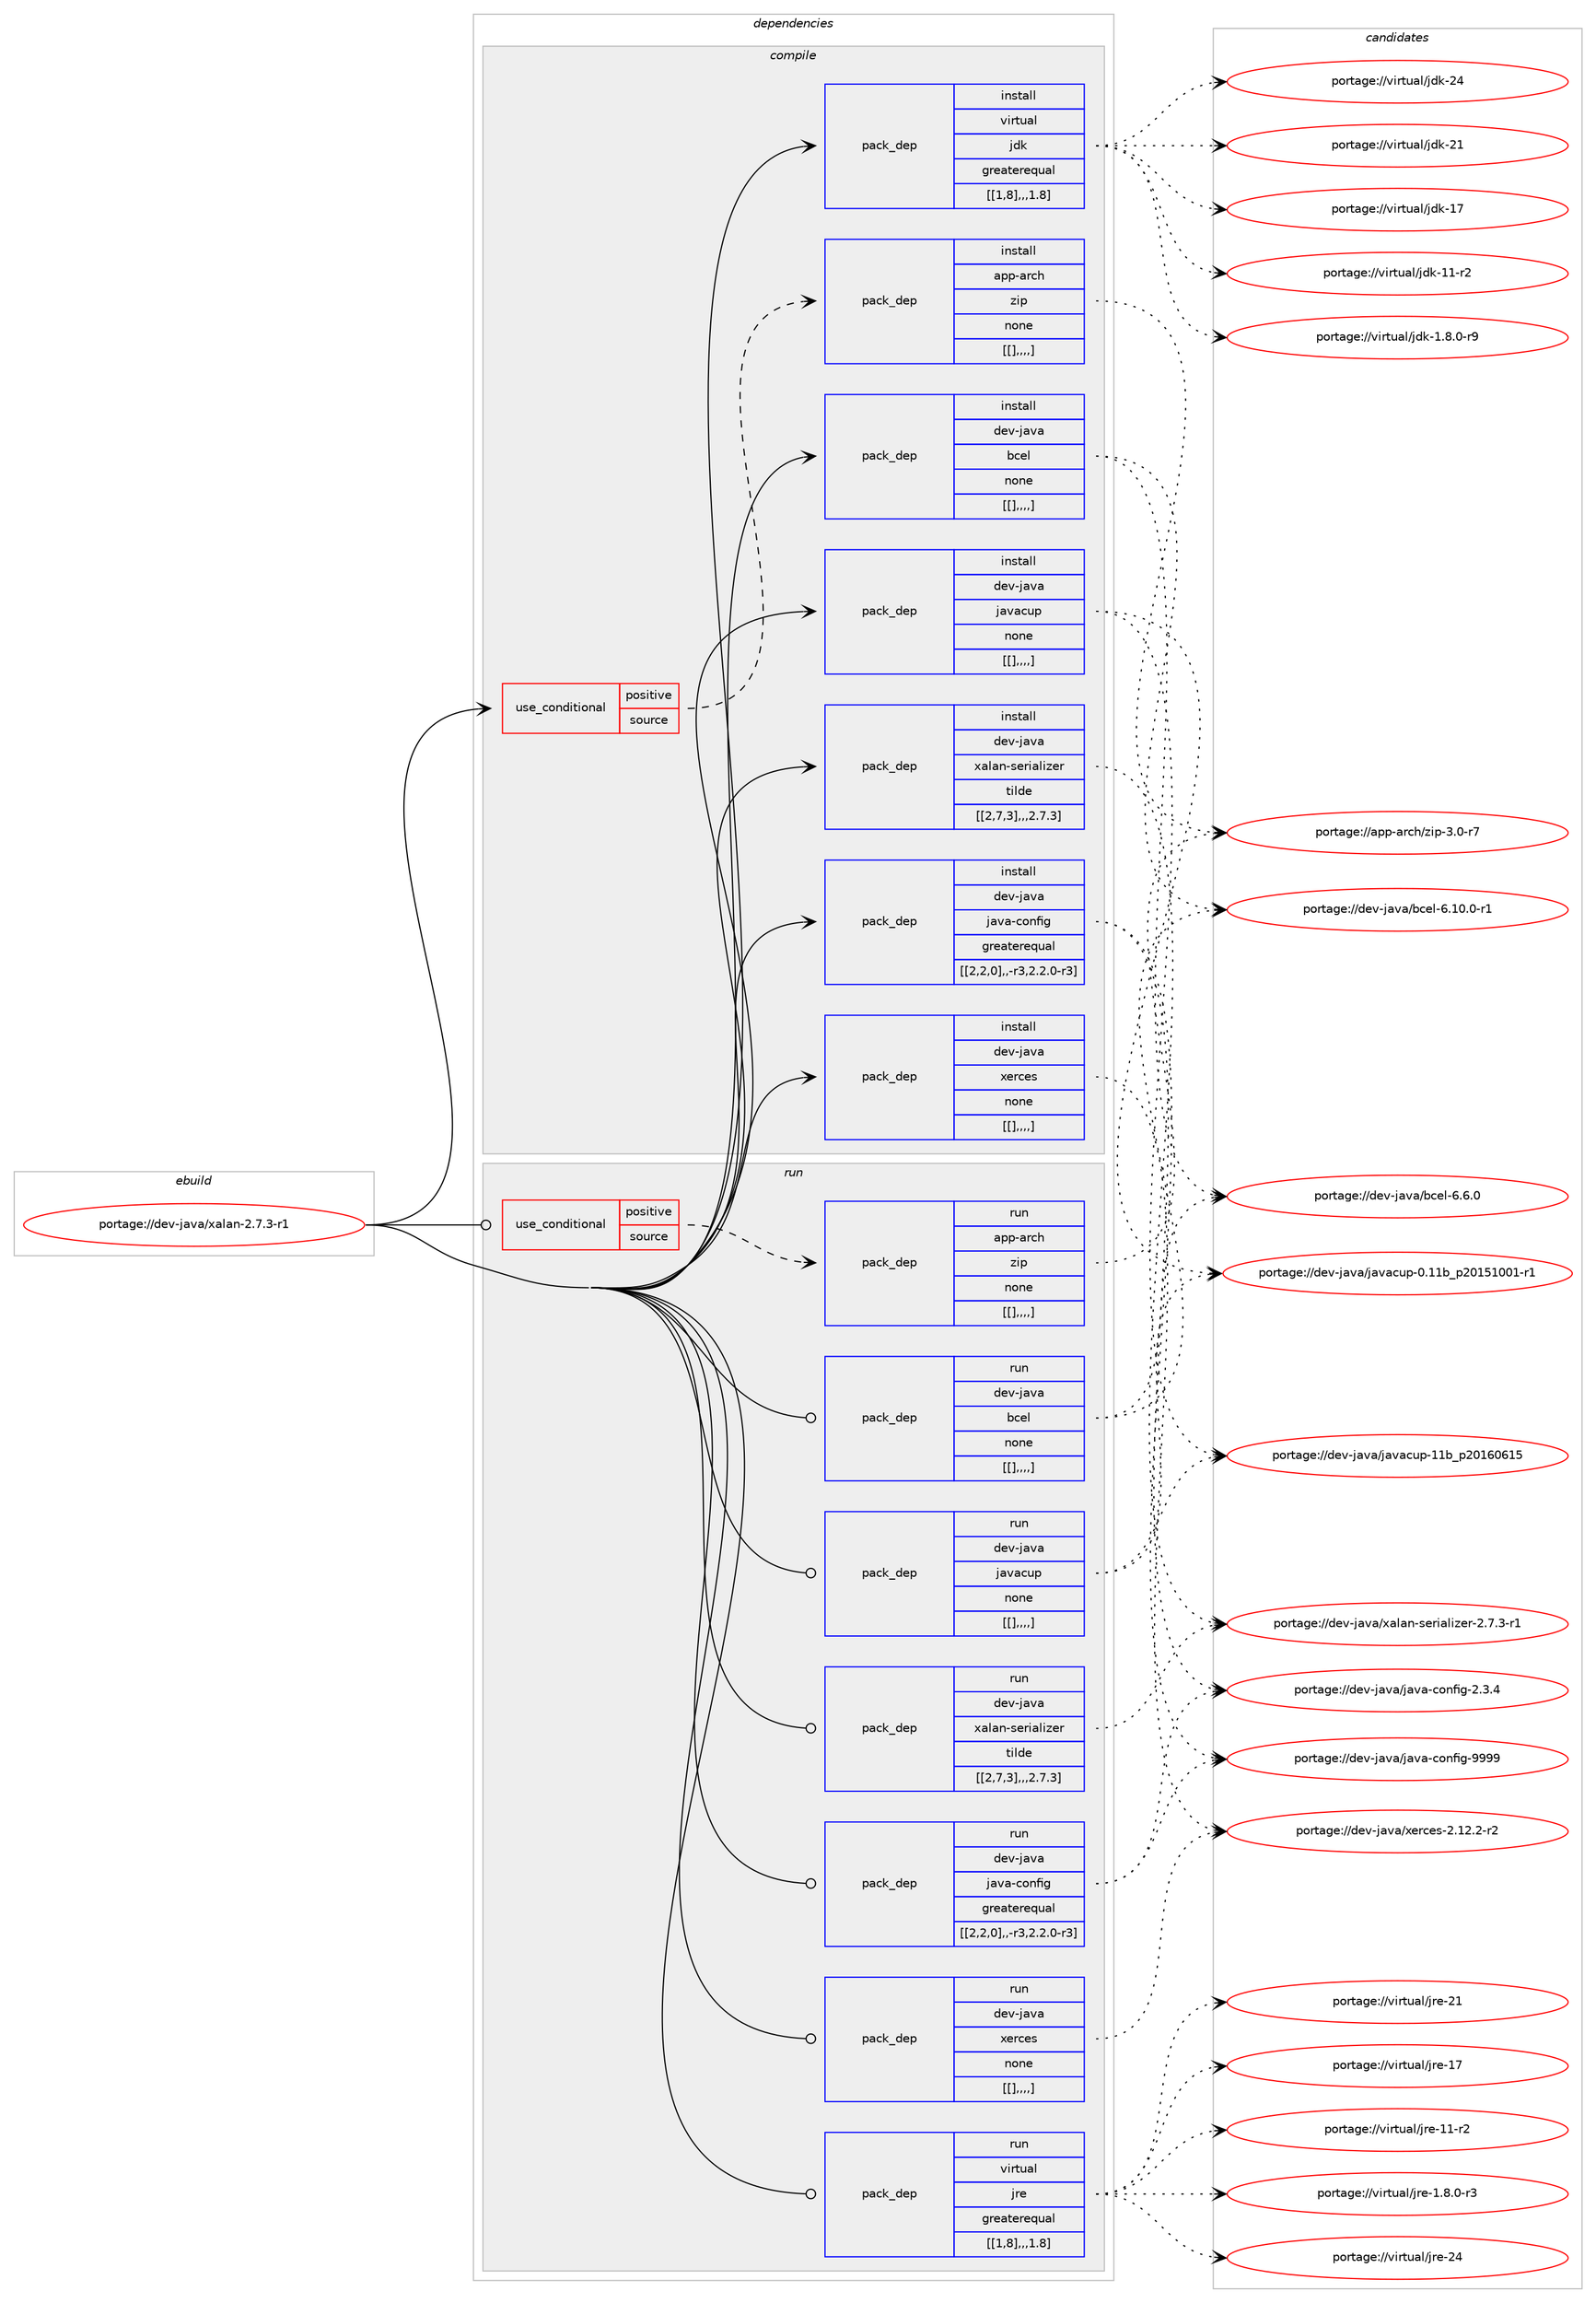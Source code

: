 digraph prolog {

# *************
# Graph options
# *************

newrank=true;
concentrate=true;
compound=true;
graph [rankdir=LR,fontname=Helvetica,fontsize=10,ranksep=1.5];#, ranksep=2.5, nodesep=0.2];
edge  [arrowhead=vee];
node  [fontname=Helvetica,fontsize=10];

# **********
# The ebuild
# **********

subgraph cluster_leftcol {
color=gray;
label=<<i>ebuild</i>>;
id [label="portage://dev-java/xalan-2.7.3-r1", color=red, width=4, href="../dev-java/xalan-2.7.3-r1.svg"];
}

# ****************
# The dependencies
# ****************

subgraph cluster_midcol {
color=gray;
label=<<i>dependencies</i>>;
subgraph cluster_compile {
fillcolor="#eeeeee";
style=filled;
label=<<i>compile</i>>;
subgraph cond22970 {
dependency98274 [label=<<TABLE BORDER="0" CELLBORDER="1" CELLSPACING="0" CELLPADDING="4"><TR><TD ROWSPAN="3" CELLPADDING="10">use_conditional</TD></TR><TR><TD>positive</TD></TR><TR><TD>source</TD></TR></TABLE>>, shape=none, color=red];
subgraph pack74246 {
dependency98275 [label=<<TABLE BORDER="0" CELLBORDER="1" CELLSPACING="0" CELLPADDING="4" WIDTH="220"><TR><TD ROWSPAN="6" CELLPADDING="30">pack_dep</TD></TR><TR><TD WIDTH="110">install</TD></TR><TR><TD>app-arch</TD></TR><TR><TD>zip</TD></TR><TR><TD>none</TD></TR><TR><TD>[[],,,,]</TD></TR></TABLE>>, shape=none, color=blue];
}
dependency98274:e -> dependency98275:w [weight=20,style="dashed",arrowhead="vee"];
}
id:e -> dependency98274:w [weight=20,style="solid",arrowhead="vee"];
subgraph pack74247 {
dependency98276 [label=<<TABLE BORDER="0" CELLBORDER="1" CELLSPACING="0" CELLPADDING="4" WIDTH="220"><TR><TD ROWSPAN="6" CELLPADDING="30">pack_dep</TD></TR><TR><TD WIDTH="110">install</TD></TR><TR><TD>dev-java</TD></TR><TR><TD>bcel</TD></TR><TR><TD>none</TD></TR><TR><TD>[[],,,,]</TD></TR></TABLE>>, shape=none, color=blue];
}
id:e -> dependency98276:w [weight=20,style="solid",arrowhead="vee"];
subgraph pack74248 {
dependency98277 [label=<<TABLE BORDER="0" CELLBORDER="1" CELLSPACING="0" CELLPADDING="4" WIDTH="220"><TR><TD ROWSPAN="6" CELLPADDING="30">pack_dep</TD></TR><TR><TD WIDTH="110">install</TD></TR><TR><TD>dev-java</TD></TR><TR><TD>java-config</TD></TR><TR><TD>greaterequal</TD></TR><TR><TD>[[2,2,0],,-r3,2.2.0-r3]</TD></TR></TABLE>>, shape=none, color=blue];
}
id:e -> dependency98277:w [weight=20,style="solid",arrowhead="vee"];
subgraph pack74249 {
dependency98278 [label=<<TABLE BORDER="0" CELLBORDER="1" CELLSPACING="0" CELLPADDING="4" WIDTH="220"><TR><TD ROWSPAN="6" CELLPADDING="30">pack_dep</TD></TR><TR><TD WIDTH="110">install</TD></TR><TR><TD>dev-java</TD></TR><TR><TD>javacup</TD></TR><TR><TD>none</TD></TR><TR><TD>[[],,,,]</TD></TR></TABLE>>, shape=none, color=blue];
}
id:e -> dependency98278:w [weight=20,style="solid",arrowhead="vee"];
subgraph pack74250 {
dependency98279 [label=<<TABLE BORDER="0" CELLBORDER="1" CELLSPACING="0" CELLPADDING="4" WIDTH="220"><TR><TD ROWSPAN="6" CELLPADDING="30">pack_dep</TD></TR><TR><TD WIDTH="110">install</TD></TR><TR><TD>dev-java</TD></TR><TR><TD>xalan-serializer</TD></TR><TR><TD>tilde</TD></TR><TR><TD>[[2,7,3],,,2.7.3]</TD></TR></TABLE>>, shape=none, color=blue];
}
id:e -> dependency98279:w [weight=20,style="solid",arrowhead="vee"];
subgraph pack74251 {
dependency98280 [label=<<TABLE BORDER="0" CELLBORDER="1" CELLSPACING="0" CELLPADDING="4" WIDTH="220"><TR><TD ROWSPAN="6" CELLPADDING="30">pack_dep</TD></TR><TR><TD WIDTH="110">install</TD></TR><TR><TD>dev-java</TD></TR><TR><TD>xerces</TD></TR><TR><TD>none</TD></TR><TR><TD>[[],,,,]</TD></TR></TABLE>>, shape=none, color=blue];
}
id:e -> dependency98280:w [weight=20,style="solid",arrowhead="vee"];
subgraph pack74252 {
dependency98281 [label=<<TABLE BORDER="0" CELLBORDER="1" CELLSPACING="0" CELLPADDING="4" WIDTH="220"><TR><TD ROWSPAN="6" CELLPADDING="30">pack_dep</TD></TR><TR><TD WIDTH="110">install</TD></TR><TR><TD>virtual</TD></TR><TR><TD>jdk</TD></TR><TR><TD>greaterequal</TD></TR><TR><TD>[[1,8],,,1.8]</TD></TR></TABLE>>, shape=none, color=blue];
}
id:e -> dependency98281:w [weight=20,style="solid",arrowhead="vee"];
}
subgraph cluster_compileandrun {
fillcolor="#eeeeee";
style=filled;
label=<<i>compile and run</i>>;
}
subgraph cluster_run {
fillcolor="#eeeeee";
style=filled;
label=<<i>run</i>>;
subgraph cond22971 {
dependency98282 [label=<<TABLE BORDER="0" CELLBORDER="1" CELLSPACING="0" CELLPADDING="4"><TR><TD ROWSPAN="3" CELLPADDING="10">use_conditional</TD></TR><TR><TD>positive</TD></TR><TR><TD>source</TD></TR></TABLE>>, shape=none, color=red];
subgraph pack74253 {
dependency98283 [label=<<TABLE BORDER="0" CELLBORDER="1" CELLSPACING="0" CELLPADDING="4" WIDTH="220"><TR><TD ROWSPAN="6" CELLPADDING="30">pack_dep</TD></TR><TR><TD WIDTH="110">run</TD></TR><TR><TD>app-arch</TD></TR><TR><TD>zip</TD></TR><TR><TD>none</TD></TR><TR><TD>[[],,,,]</TD></TR></TABLE>>, shape=none, color=blue];
}
dependency98282:e -> dependency98283:w [weight=20,style="dashed",arrowhead="vee"];
}
id:e -> dependency98282:w [weight=20,style="solid",arrowhead="odot"];
subgraph pack74254 {
dependency98284 [label=<<TABLE BORDER="0" CELLBORDER="1" CELLSPACING="0" CELLPADDING="4" WIDTH="220"><TR><TD ROWSPAN="6" CELLPADDING="30">pack_dep</TD></TR><TR><TD WIDTH="110">run</TD></TR><TR><TD>dev-java</TD></TR><TR><TD>bcel</TD></TR><TR><TD>none</TD></TR><TR><TD>[[],,,,]</TD></TR></TABLE>>, shape=none, color=blue];
}
id:e -> dependency98284:w [weight=20,style="solid",arrowhead="odot"];
subgraph pack74255 {
dependency98285 [label=<<TABLE BORDER="0" CELLBORDER="1" CELLSPACING="0" CELLPADDING="4" WIDTH="220"><TR><TD ROWSPAN="6" CELLPADDING="30">pack_dep</TD></TR><TR><TD WIDTH="110">run</TD></TR><TR><TD>dev-java</TD></TR><TR><TD>java-config</TD></TR><TR><TD>greaterequal</TD></TR><TR><TD>[[2,2,0],,-r3,2.2.0-r3]</TD></TR></TABLE>>, shape=none, color=blue];
}
id:e -> dependency98285:w [weight=20,style="solid",arrowhead="odot"];
subgraph pack74256 {
dependency98286 [label=<<TABLE BORDER="0" CELLBORDER="1" CELLSPACING="0" CELLPADDING="4" WIDTH="220"><TR><TD ROWSPAN="6" CELLPADDING="30">pack_dep</TD></TR><TR><TD WIDTH="110">run</TD></TR><TR><TD>dev-java</TD></TR><TR><TD>javacup</TD></TR><TR><TD>none</TD></TR><TR><TD>[[],,,,]</TD></TR></TABLE>>, shape=none, color=blue];
}
id:e -> dependency98286:w [weight=20,style="solid",arrowhead="odot"];
subgraph pack74257 {
dependency98287 [label=<<TABLE BORDER="0" CELLBORDER="1" CELLSPACING="0" CELLPADDING="4" WIDTH="220"><TR><TD ROWSPAN="6" CELLPADDING="30">pack_dep</TD></TR><TR><TD WIDTH="110">run</TD></TR><TR><TD>dev-java</TD></TR><TR><TD>xalan-serializer</TD></TR><TR><TD>tilde</TD></TR><TR><TD>[[2,7,3],,,2.7.3]</TD></TR></TABLE>>, shape=none, color=blue];
}
id:e -> dependency98287:w [weight=20,style="solid",arrowhead="odot"];
subgraph pack74258 {
dependency98288 [label=<<TABLE BORDER="0" CELLBORDER="1" CELLSPACING="0" CELLPADDING="4" WIDTH="220"><TR><TD ROWSPAN="6" CELLPADDING="30">pack_dep</TD></TR><TR><TD WIDTH="110">run</TD></TR><TR><TD>dev-java</TD></TR><TR><TD>xerces</TD></TR><TR><TD>none</TD></TR><TR><TD>[[],,,,]</TD></TR></TABLE>>, shape=none, color=blue];
}
id:e -> dependency98288:w [weight=20,style="solid",arrowhead="odot"];
subgraph pack74259 {
dependency98289 [label=<<TABLE BORDER="0" CELLBORDER="1" CELLSPACING="0" CELLPADDING="4" WIDTH="220"><TR><TD ROWSPAN="6" CELLPADDING="30">pack_dep</TD></TR><TR><TD WIDTH="110">run</TD></TR><TR><TD>virtual</TD></TR><TR><TD>jre</TD></TR><TR><TD>greaterequal</TD></TR><TR><TD>[[1,8],,,1.8]</TD></TR></TABLE>>, shape=none, color=blue];
}
id:e -> dependency98289:w [weight=20,style="solid",arrowhead="odot"];
}
}

# **************
# The candidates
# **************

subgraph cluster_choices {
rank=same;
color=gray;
label=<<i>candidates</i>>;

subgraph choice74246 {
color=black;
nodesep=1;
choice9711211245971149910447122105112455146484511455 [label="portage://app-arch/zip-3.0-r7", color=red, width=4,href="../app-arch/zip-3.0-r7.svg"];
dependency98275:e -> choice9711211245971149910447122105112455146484511455:w [style=dotted,weight="100"];
}
subgraph choice74247 {
color=black;
nodesep=1;
choice100101118451069711897479899101108455446494846484511449 [label="portage://dev-java/bcel-6.10.0-r1", color=red, width=4,href="../dev-java/bcel-6.10.0-r1.svg"];
choice100101118451069711897479899101108455446544648 [label="portage://dev-java/bcel-6.6.0", color=red, width=4,href="../dev-java/bcel-6.6.0.svg"];
dependency98276:e -> choice100101118451069711897479899101108455446494846484511449:w [style=dotted,weight="100"];
dependency98276:e -> choice100101118451069711897479899101108455446544648:w [style=dotted,weight="100"];
}
subgraph choice74248 {
color=black;
nodesep=1;
choice10010111845106971189747106971189745991111101021051034557575757 [label="portage://dev-java/java-config-9999", color=red, width=4,href="../dev-java/java-config-9999.svg"];
choice1001011184510697118974710697118974599111110102105103455046514652 [label="portage://dev-java/java-config-2.3.4", color=red, width=4,href="../dev-java/java-config-2.3.4.svg"];
dependency98277:e -> choice10010111845106971189747106971189745991111101021051034557575757:w [style=dotted,weight="100"];
dependency98277:e -> choice1001011184510697118974710697118974599111110102105103455046514652:w [style=dotted,weight="100"];
}
subgraph choice74249 {
color=black;
nodesep=1;
choice1001011184510697118974710697118979911711245494998951125048495448544953 [label="portage://dev-java/javacup-11b_p20160615", color=red, width=4,href="../dev-java/javacup-11b_p20160615.svg"];
choice100101118451069711897471069711897991171124548464949989511250484953494848494511449 [label="portage://dev-java/javacup-0.11b_p20151001-r1", color=red, width=4,href="../dev-java/javacup-0.11b_p20151001-r1.svg"];
dependency98278:e -> choice1001011184510697118974710697118979911711245494998951125048495448544953:w [style=dotted,weight="100"];
dependency98278:e -> choice100101118451069711897471069711897991171124548464949989511250484953494848494511449:w [style=dotted,weight="100"];
}
subgraph choice74250 {
color=black;
nodesep=1;
choice10010111845106971189747120971089711045115101114105971081051221011144550465546514511449 [label="portage://dev-java/xalan-serializer-2.7.3-r1", color=red, width=4,href="../dev-java/xalan-serializer-2.7.3-r1.svg"];
dependency98279:e -> choice10010111845106971189747120971089711045115101114105971081051221011144550465546514511449:w [style=dotted,weight="100"];
}
subgraph choice74251 {
color=black;
nodesep=1;
choice1001011184510697118974712010111499101115455046495046504511450 [label="portage://dev-java/xerces-2.12.2-r2", color=red, width=4,href="../dev-java/xerces-2.12.2-r2.svg"];
dependency98280:e -> choice1001011184510697118974712010111499101115455046495046504511450:w [style=dotted,weight="100"];
}
subgraph choice74252 {
color=black;
nodesep=1;
choice1181051141161179710847106100107455052 [label="portage://virtual/jdk-24", color=red, width=4,href="../virtual/jdk-24.svg"];
choice1181051141161179710847106100107455049 [label="portage://virtual/jdk-21", color=red, width=4,href="../virtual/jdk-21.svg"];
choice1181051141161179710847106100107454955 [label="portage://virtual/jdk-17", color=red, width=4,href="../virtual/jdk-17.svg"];
choice11810511411611797108471061001074549494511450 [label="portage://virtual/jdk-11-r2", color=red, width=4,href="../virtual/jdk-11-r2.svg"];
choice11810511411611797108471061001074549465646484511457 [label="portage://virtual/jdk-1.8.0-r9", color=red, width=4,href="../virtual/jdk-1.8.0-r9.svg"];
dependency98281:e -> choice1181051141161179710847106100107455052:w [style=dotted,weight="100"];
dependency98281:e -> choice1181051141161179710847106100107455049:w [style=dotted,weight="100"];
dependency98281:e -> choice1181051141161179710847106100107454955:w [style=dotted,weight="100"];
dependency98281:e -> choice11810511411611797108471061001074549494511450:w [style=dotted,weight="100"];
dependency98281:e -> choice11810511411611797108471061001074549465646484511457:w [style=dotted,weight="100"];
}
subgraph choice74253 {
color=black;
nodesep=1;
choice9711211245971149910447122105112455146484511455 [label="portage://app-arch/zip-3.0-r7", color=red, width=4,href="../app-arch/zip-3.0-r7.svg"];
dependency98283:e -> choice9711211245971149910447122105112455146484511455:w [style=dotted,weight="100"];
}
subgraph choice74254 {
color=black;
nodesep=1;
choice100101118451069711897479899101108455446494846484511449 [label="portage://dev-java/bcel-6.10.0-r1", color=red, width=4,href="../dev-java/bcel-6.10.0-r1.svg"];
choice100101118451069711897479899101108455446544648 [label="portage://dev-java/bcel-6.6.0", color=red, width=4,href="../dev-java/bcel-6.6.0.svg"];
dependency98284:e -> choice100101118451069711897479899101108455446494846484511449:w [style=dotted,weight="100"];
dependency98284:e -> choice100101118451069711897479899101108455446544648:w [style=dotted,weight="100"];
}
subgraph choice74255 {
color=black;
nodesep=1;
choice10010111845106971189747106971189745991111101021051034557575757 [label="portage://dev-java/java-config-9999", color=red, width=4,href="../dev-java/java-config-9999.svg"];
choice1001011184510697118974710697118974599111110102105103455046514652 [label="portage://dev-java/java-config-2.3.4", color=red, width=4,href="../dev-java/java-config-2.3.4.svg"];
dependency98285:e -> choice10010111845106971189747106971189745991111101021051034557575757:w [style=dotted,weight="100"];
dependency98285:e -> choice1001011184510697118974710697118974599111110102105103455046514652:w [style=dotted,weight="100"];
}
subgraph choice74256 {
color=black;
nodesep=1;
choice1001011184510697118974710697118979911711245494998951125048495448544953 [label="portage://dev-java/javacup-11b_p20160615", color=red, width=4,href="../dev-java/javacup-11b_p20160615.svg"];
choice100101118451069711897471069711897991171124548464949989511250484953494848494511449 [label="portage://dev-java/javacup-0.11b_p20151001-r1", color=red, width=4,href="../dev-java/javacup-0.11b_p20151001-r1.svg"];
dependency98286:e -> choice1001011184510697118974710697118979911711245494998951125048495448544953:w [style=dotted,weight="100"];
dependency98286:e -> choice100101118451069711897471069711897991171124548464949989511250484953494848494511449:w [style=dotted,weight="100"];
}
subgraph choice74257 {
color=black;
nodesep=1;
choice10010111845106971189747120971089711045115101114105971081051221011144550465546514511449 [label="portage://dev-java/xalan-serializer-2.7.3-r1", color=red, width=4,href="../dev-java/xalan-serializer-2.7.3-r1.svg"];
dependency98287:e -> choice10010111845106971189747120971089711045115101114105971081051221011144550465546514511449:w [style=dotted,weight="100"];
}
subgraph choice74258 {
color=black;
nodesep=1;
choice1001011184510697118974712010111499101115455046495046504511450 [label="portage://dev-java/xerces-2.12.2-r2", color=red, width=4,href="../dev-java/xerces-2.12.2-r2.svg"];
dependency98288:e -> choice1001011184510697118974712010111499101115455046495046504511450:w [style=dotted,weight="100"];
}
subgraph choice74259 {
color=black;
nodesep=1;
choice1181051141161179710847106114101455052 [label="portage://virtual/jre-24", color=red, width=4,href="../virtual/jre-24.svg"];
choice1181051141161179710847106114101455049 [label="portage://virtual/jre-21", color=red, width=4,href="../virtual/jre-21.svg"];
choice1181051141161179710847106114101454955 [label="portage://virtual/jre-17", color=red, width=4,href="../virtual/jre-17.svg"];
choice11810511411611797108471061141014549494511450 [label="portage://virtual/jre-11-r2", color=red, width=4,href="../virtual/jre-11-r2.svg"];
choice11810511411611797108471061141014549465646484511451 [label="portage://virtual/jre-1.8.0-r3", color=red, width=4,href="../virtual/jre-1.8.0-r3.svg"];
dependency98289:e -> choice1181051141161179710847106114101455052:w [style=dotted,weight="100"];
dependency98289:e -> choice1181051141161179710847106114101455049:w [style=dotted,weight="100"];
dependency98289:e -> choice1181051141161179710847106114101454955:w [style=dotted,weight="100"];
dependency98289:e -> choice11810511411611797108471061141014549494511450:w [style=dotted,weight="100"];
dependency98289:e -> choice11810511411611797108471061141014549465646484511451:w [style=dotted,weight="100"];
}
}

}
